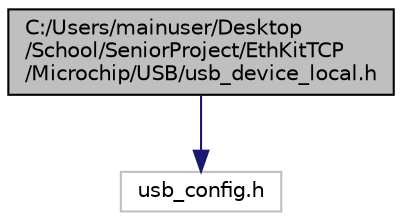 digraph "C:/Users/mainuser/Desktop/School/SeniorProject/EthKitTCP/Microchip/USB/usb_device_local.h"
{
  edge [fontname="Helvetica",fontsize="10",labelfontname="Helvetica",labelfontsize="10"];
  node [fontname="Helvetica",fontsize="10",shape=record];
  Node1 [label="C:/Users/mainuser/Desktop\l/School/SeniorProject/EthKitTCP\l/Microchip/USB/usb_device_local.h",height=0.2,width=0.4,color="black", fillcolor="grey75", style="filled", fontcolor="black"];
  Node1 -> Node2 [color="midnightblue",fontsize="10",style="solid",fontname="Helvetica"];
  Node2 [label="usb_config.h",height=0.2,width=0.4,color="grey75", fillcolor="white", style="filled"];
}

